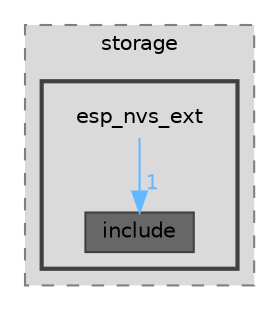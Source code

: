 digraph "components/storage/esp_nvs_ext"
{
 // LATEX_PDF_SIZE
  bgcolor="transparent";
  edge [fontname=Helvetica,fontsize=10,labelfontname=Helvetica,labelfontsize=10];
  node [fontname=Helvetica,fontsize=10,shape=box,height=0.2,width=0.4];
  compound=true
  subgraph clusterdir_fb9708495fdec0253f03e873de4e2ba2 {
    graph [ bgcolor="#dadada", pencolor="grey50", label="storage", fontname=Helvetica,fontsize=10 style="filled,dashed", URL="dir_fb9708495fdec0253f03e873de4e2ba2.html",tooltip=""]
  subgraph clusterdir_4e167f5b80ffa36143b3af8f51a1deb5 {
    graph [ bgcolor="#dadada", pencolor="grey25", label="", fontname=Helvetica,fontsize=10 style="filled,bold", URL="dir_4e167f5b80ffa36143b3af8f51a1deb5.html",tooltip=""]
    dir_4e167f5b80ffa36143b3af8f51a1deb5 [shape=plaintext, label="esp_nvs_ext"];
  dir_82ddb0f618609ea639bdcdfda3f28c50 [label="include", fillcolor="#676767", color="grey25", style="filled", URL="dir_82ddb0f618609ea639bdcdfda3f28c50.html",tooltip=""];
  }
  }
  dir_4e167f5b80ffa36143b3af8f51a1deb5->dir_82ddb0f618609ea639bdcdfda3f28c50 [headlabel="1", labeldistance=1.5 headhref="dir_000025_000071.html" href="dir_000025_000071.html" color="steelblue1" fontcolor="steelblue1"];
}
